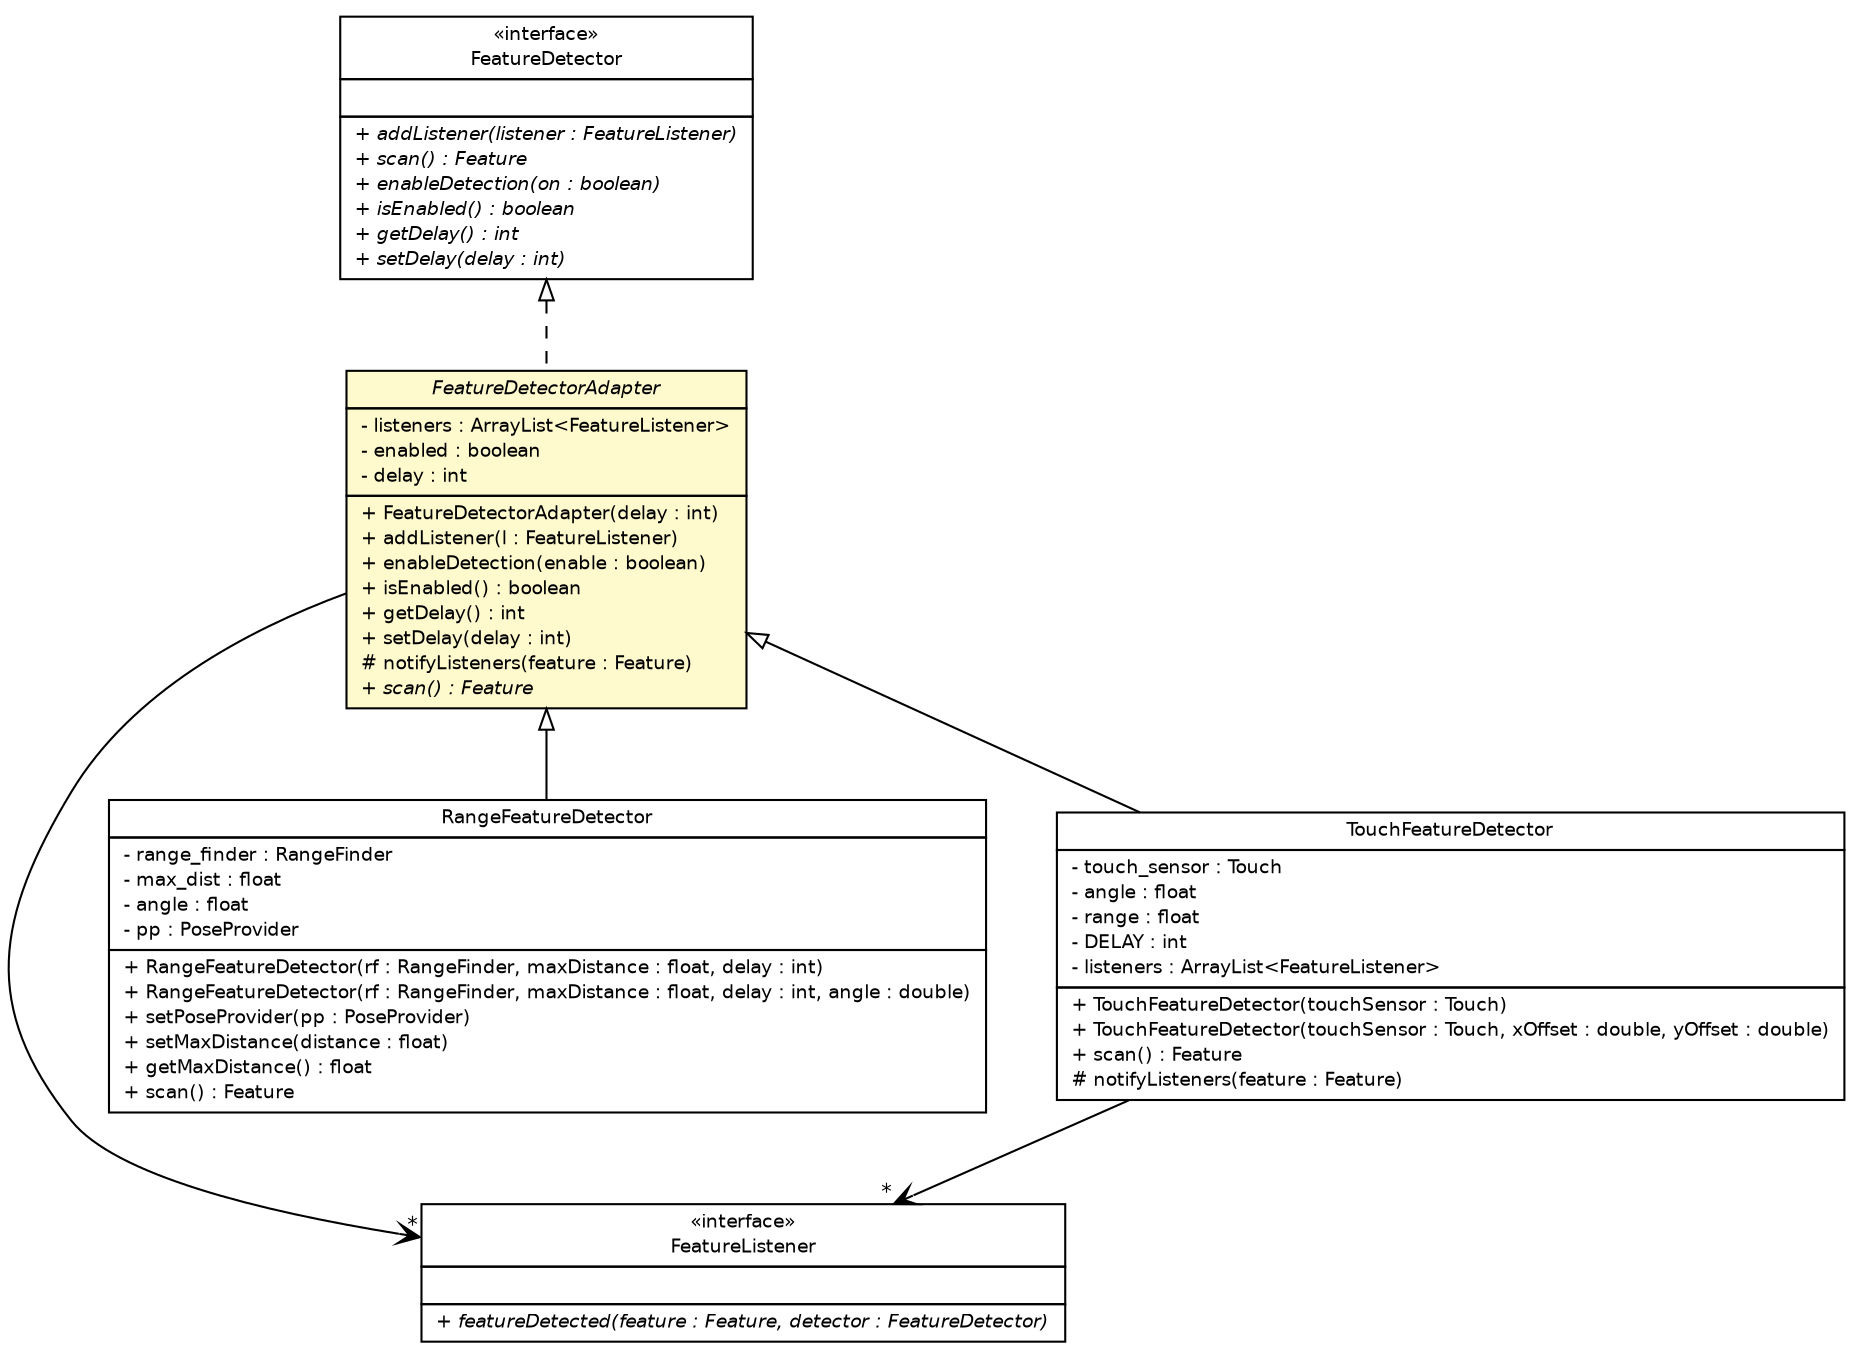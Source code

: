 #!/usr/local/bin/dot
#
# Class diagram 
# Generated by UMLGraph version R5_6-24-gf6e263 (http://www.umlgraph.org/)
#

digraph G {
	edge [fontname="Helvetica",fontsize=10,labelfontname="Helvetica",labelfontsize=10];
	node [fontname="Helvetica",fontsize=10,shape=plaintext];
	nodesep=0.25;
	ranksep=0.5;
	// lejos.robotics.objectdetection.FeatureDetector
	c1453 [label=<<table title="lejos.robotics.objectdetection.FeatureDetector" border="0" cellborder="1" cellspacing="0" cellpadding="2" port="p" href="./FeatureDetector.html">
		<tr><td><table border="0" cellspacing="0" cellpadding="1">
<tr><td align="center" balign="center"> &#171;interface&#187; </td></tr>
<tr><td align="center" balign="center"> FeatureDetector </td></tr>
		</table></td></tr>
		<tr><td><table border="0" cellspacing="0" cellpadding="1">
<tr><td align="left" balign="left">  </td></tr>
		</table></td></tr>
		<tr><td><table border="0" cellspacing="0" cellpadding="1">
<tr><td align="left" balign="left"><font face="Helvetica-Oblique" point-size="9.0"> + addListener(listener : FeatureListener) </font></td></tr>
<tr><td align="left" balign="left"><font face="Helvetica-Oblique" point-size="9.0"> + scan() : Feature </font></td></tr>
<tr><td align="left" balign="left"><font face="Helvetica-Oblique" point-size="9.0"> + enableDetection(on : boolean) </font></td></tr>
<tr><td align="left" balign="left"><font face="Helvetica-Oblique" point-size="9.0"> + isEnabled() : boolean </font></td></tr>
<tr><td align="left" balign="left"><font face="Helvetica-Oblique" point-size="9.0"> + getDelay() : int </font></td></tr>
<tr><td align="left" balign="left"><font face="Helvetica-Oblique" point-size="9.0"> + setDelay(delay : int) </font></td></tr>
		</table></td></tr>
		</table>>, URL="./FeatureDetector.html", fontname="Helvetica", fontcolor="black", fontsize=9.0];
	// lejos.robotics.objectdetection.FeatureDetectorAdapter
	c1454 [label=<<table title="lejos.robotics.objectdetection.FeatureDetectorAdapter" border="0" cellborder="1" cellspacing="0" cellpadding="2" port="p" bgcolor="lemonChiffon" href="./FeatureDetectorAdapter.html">
		<tr><td><table border="0" cellspacing="0" cellpadding="1">
<tr><td align="center" balign="center"><font face="Helvetica-Oblique"> FeatureDetectorAdapter </font></td></tr>
		</table></td></tr>
		<tr><td><table border="0" cellspacing="0" cellpadding="1">
<tr><td align="left" balign="left"> - listeners : ArrayList&lt;FeatureListener&gt; </td></tr>
<tr><td align="left" balign="left"> - enabled : boolean </td></tr>
<tr><td align="left" balign="left"> - delay : int </td></tr>
		</table></td></tr>
		<tr><td><table border="0" cellspacing="0" cellpadding="1">
<tr><td align="left" balign="left"> + FeatureDetectorAdapter(delay : int) </td></tr>
<tr><td align="left" balign="left"> + addListener(l : FeatureListener) </td></tr>
<tr><td align="left" balign="left"> + enableDetection(enable : boolean) </td></tr>
<tr><td align="left" balign="left"> + isEnabled() : boolean </td></tr>
<tr><td align="left" balign="left"> + getDelay() : int </td></tr>
<tr><td align="left" balign="left"> + setDelay(delay : int) </td></tr>
<tr><td align="left" balign="left"> # notifyListeners(feature : Feature) </td></tr>
<tr><td align="left" balign="left"><font face="Helvetica-Oblique" point-size="9.0"> + scan() : Feature </font></td></tr>
		</table></td></tr>
		</table>>, URL="./FeatureDetectorAdapter.html", fontname="Helvetica", fontcolor="black", fontsize=9.0];
	// lejos.robotics.objectdetection.FeatureListener
	c1456 [label=<<table title="lejos.robotics.objectdetection.FeatureListener" border="0" cellborder="1" cellspacing="0" cellpadding="2" port="p" href="./FeatureListener.html">
		<tr><td><table border="0" cellspacing="0" cellpadding="1">
<tr><td align="center" balign="center"> &#171;interface&#187; </td></tr>
<tr><td align="center" balign="center"> FeatureListener </td></tr>
		</table></td></tr>
		<tr><td><table border="0" cellspacing="0" cellpadding="1">
<tr><td align="left" balign="left">  </td></tr>
		</table></td></tr>
		<tr><td><table border="0" cellspacing="0" cellpadding="1">
<tr><td align="left" balign="left"><font face="Helvetica-Oblique" point-size="9.0"> + featureDetected(feature : Feature, detector : FeatureDetector) </font></td></tr>
		</table></td></tr>
		</table>>, URL="./FeatureListener.html", fontname="Helvetica", fontcolor="black", fontsize=9.0];
	// lejos.robotics.objectdetection.RangeFeatureDetector
	c1460 [label=<<table title="lejos.robotics.objectdetection.RangeFeatureDetector" border="0" cellborder="1" cellspacing="0" cellpadding="2" port="p" href="./RangeFeatureDetector.html">
		<tr><td><table border="0" cellspacing="0" cellpadding="1">
<tr><td align="center" balign="center"> RangeFeatureDetector </td></tr>
		</table></td></tr>
		<tr><td><table border="0" cellspacing="0" cellpadding="1">
<tr><td align="left" balign="left"> - range_finder : RangeFinder </td></tr>
<tr><td align="left" balign="left"> - max_dist : float </td></tr>
<tr><td align="left" balign="left"> - angle : float </td></tr>
<tr><td align="left" balign="left"> - pp : PoseProvider </td></tr>
		</table></td></tr>
		<tr><td><table border="0" cellspacing="0" cellpadding="1">
<tr><td align="left" balign="left"> + RangeFeatureDetector(rf : RangeFinder, maxDistance : float, delay : int) </td></tr>
<tr><td align="left" balign="left"> + RangeFeatureDetector(rf : RangeFinder, maxDistance : float, delay : int, angle : double) </td></tr>
<tr><td align="left" balign="left"> + setPoseProvider(pp : PoseProvider) </td></tr>
<tr><td align="left" balign="left"> + setMaxDistance(distance : float) </td></tr>
<tr><td align="left" balign="left"> + getMaxDistance() : float </td></tr>
<tr><td align="left" balign="left"> + scan() : Feature </td></tr>
		</table></td></tr>
		</table>>, URL="./RangeFeatureDetector.html", fontname="Helvetica", fontcolor="black", fontsize=9.0];
	// lejos.robotics.objectdetection.TouchFeatureDetector
	c1461 [label=<<table title="lejos.robotics.objectdetection.TouchFeatureDetector" border="0" cellborder="1" cellspacing="0" cellpadding="2" port="p" href="./TouchFeatureDetector.html">
		<tr><td><table border="0" cellspacing="0" cellpadding="1">
<tr><td align="center" balign="center"> TouchFeatureDetector </td></tr>
		</table></td></tr>
		<tr><td><table border="0" cellspacing="0" cellpadding="1">
<tr><td align="left" balign="left"> - touch_sensor : Touch </td></tr>
<tr><td align="left" balign="left"> - angle : float </td></tr>
<tr><td align="left" balign="left"> - range : float </td></tr>
<tr><td align="left" balign="left"> - DELAY : int </td></tr>
<tr><td align="left" balign="left"> - listeners : ArrayList&lt;FeatureListener&gt; </td></tr>
		</table></td></tr>
		<tr><td><table border="0" cellspacing="0" cellpadding="1">
<tr><td align="left" balign="left"> + TouchFeatureDetector(touchSensor : Touch) </td></tr>
<tr><td align="left" balign="left"> + TouchFeatureDetector(touchSensor : Touch, xOffset : double, yOffset : double) </td></tr>
<tr><td align="left" balign="left"> + scan() : Feature </td></tr>
<tr><td align="left" balign="left"> # notifyListeners(feature : Feature) </td></tr>
		</table></td></tr>
		</table>>, URL="./TouchFeatureDetector.html", fontname="Helvetica", fontcolor="black", fontsize=9.0];
	//lejos.robotics.objectdetection.FeatureDetectorAdapter implements lejos.robotics.objectdetection.FeatureDetector
	c1453:p -> c1454:p [dir=back,arrowtail=empty,style=dashed];
	//lejos.robotics.objectdetection.RangeFeatureDetector extends lejos.robotics.objectdetection.FeatureDetectorAdapter
	c1454:p -> c1460:p [dir=back,arrowtail=empty];
	//lejos.robotics.objectdetection.TouchFeatureDetector extends lejos.robotics.objectdetection.FeatureDetectorAdapter
	c1454:p -> c1461:p [dir=back,arrowtail=empty];
	// lejos.robotics.objectdetection.FeatureDetectorAdapter NAVASSOC lejos.robotics.objectdetection.FeatureListener
	c1454:p -> c1456:p [taillabel="", label="", headlabel="*", fontname="Helvetica", fontcolor="black", fontsize=10.0, color="black", arrowhead=open];
	// lejos.robotics.objectdetection.TouchFeatureDetector NAVASSOC lejos.robotics.objectdetection.FeatureListener
	c1461:p -> c1456:p [taillabel="", label="", headlabel="*", fontname="Helvetica", fontcolor="black", fontsize=10.0, color="black", arrowhead=open];
}


